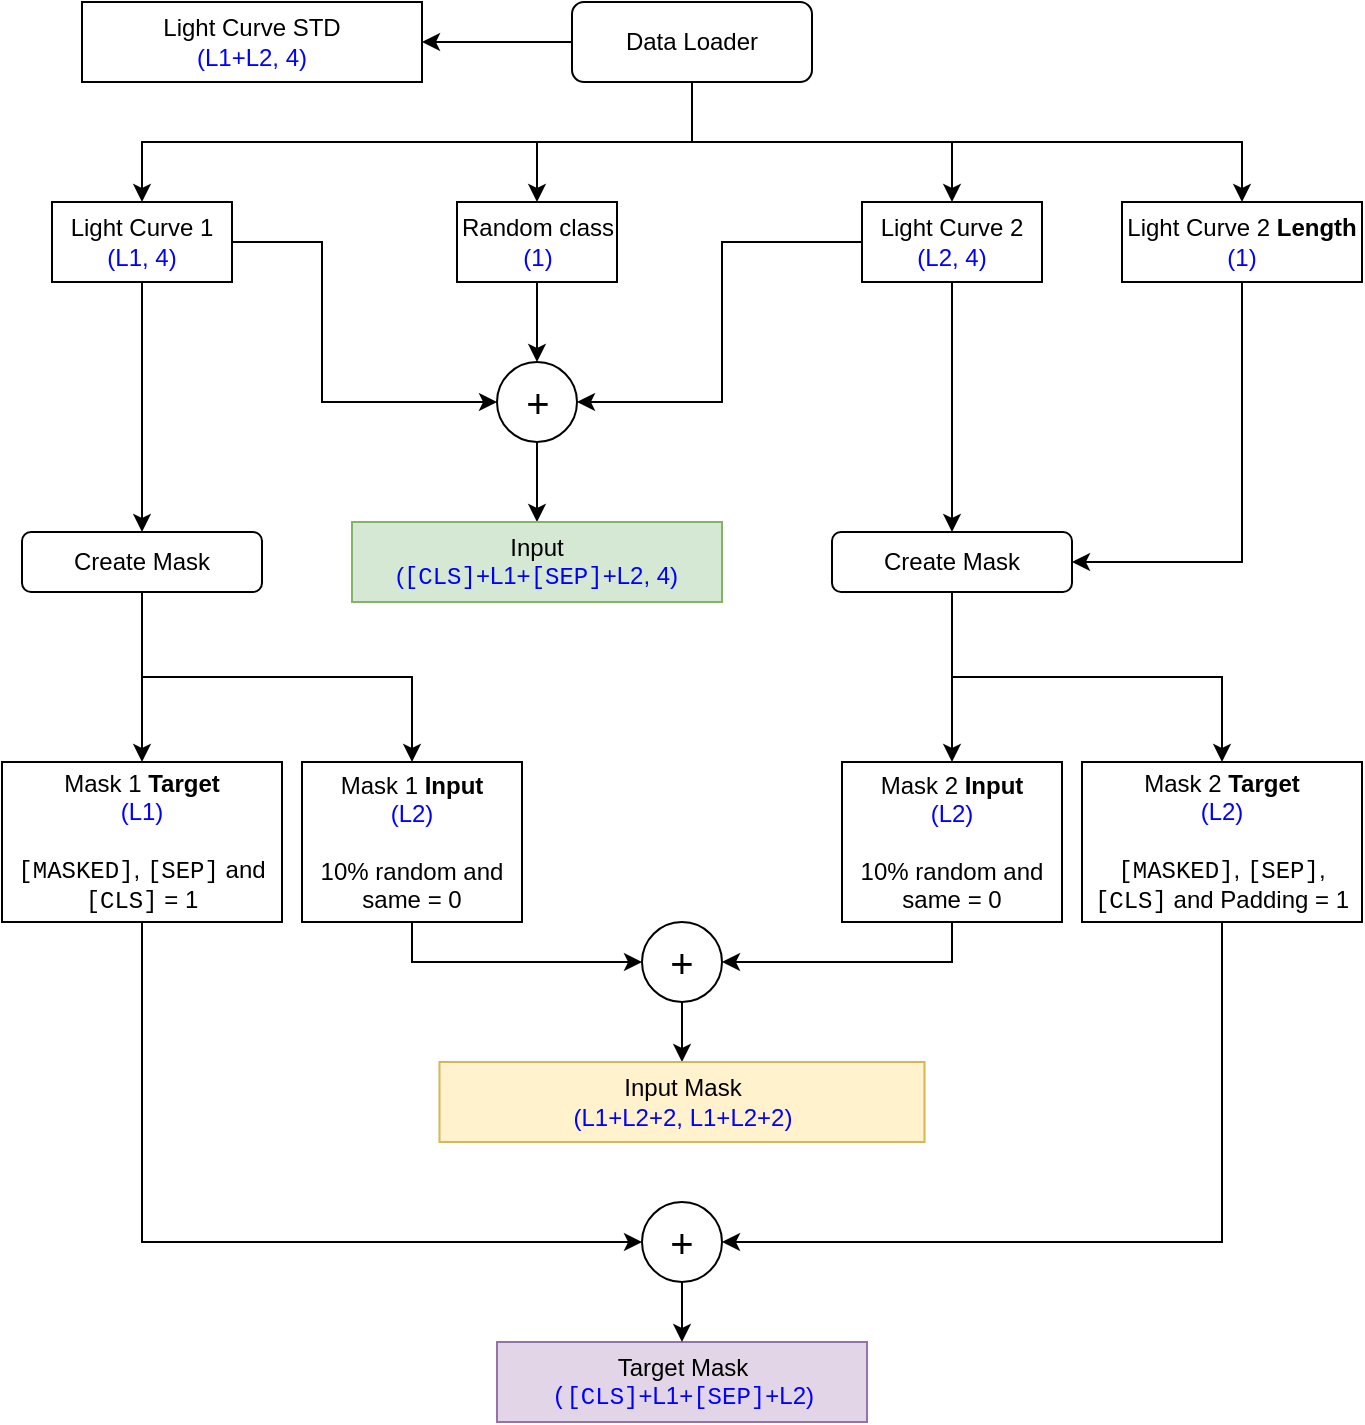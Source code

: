 <mxfile version="14.5.0" type="github">
  <diagram id="4k6kJ0686AJwTIFpVhbg" name="Page-1">
    <mxGraphModel dx="2849" dy="1086" grid="1" gridSize="10" guides="1" tooltips="1" connect="1" arrows="1" fold="1" page="1" pageScale="1" pageWidth="850" pageHeight="1100" math="0" shadow="0">
      <root>
        <mxCell id="0" />
        <mxCell id="1" parent="0" />
        <mxCell id="VuN07nRi7ItUdz3JEj3p-11" style="edgeStyle=orthogonalEdgeStyle;rounded=0;orthogonalLoop=1;jettySize=auto;html=1;exitX=0.5;exitY=1;exitDx=0;exitDy=0;entryX=0.5;entryY=0;entryDx=0;entryDy=0;" edge="1" parent="1" source="VuN07nRi7ItUdz3JEj3p-1" target="VuN07nRi7ItUdz3JEj3p-57">
          <mxGeometry relative="1" as="geometry">
            <mxPoint x="35" y="160" as="targetPoint" />
          </mxGeometry>
        </mxCell>
        <mxCell id="VuN07nRi7ItUdz3JEj3p-12" style="edgeStyle=orthogonalEdgeStyle;rounded=0;orthogonalLoop=1;jettySize=auto;html=1;exitX=0.5;exitY=1;exitDx=0;exitDy=0;" edge="1" parent="1" source="VuN07nRi7ItUdz3JEj3p-1" target="VuN07nRi7ItUdz3JEj3p-4">
          <mxGeometry relative="1" as="geometry" />
        </mxCell>
        <mxCell id="VuN07nRi7ItUdz3JEj3p-41" style="edgeStyle=orthogonalEdgeStyle;rounded=0;orthogonalLoop=1;jettySize=auto;html=1;exitX=0;exitY=0.5;exitDx=0;exitDy=0;entryX=1;entryY=0.5;entryDx=0;entryDy=0;" edge="1" parent="1" source="VuN07nRi7ItUdz3JEj3p-1" target="VuN07nRi7ItUdz3JEj3p-6">
          <mxGeometry relative="1" as="geometry" />
        </mxCell>
        <mxCell id="VuN07nRi7ItUdz3JEj3p-50" style="edgeStyle=orthogonalEdgeStyle;rounded=0;orthogonalLoop=1;jettySize=auto;html=1;exitX=0.5;exitY=1;exitDx=0;exitDy=0;entryX=0.5;entryY=0;entryDx=0;entryDy=0;" edge="1" parent="1" source="VuN07nRi7ItUdz3JEj3p-1" target="VuN07nRi7ItUdz3JEj3p-5">
          <mxGeometry relative="1" as="geometry" />
        </mxCell>
        <mxCell id="VuN07nRi7ItUdz3JEj3p-55" style="edgeStyle=orthogonalEdgeStyle;rounded=0;orthogonalLoop=1;jettySize=auto;html=1;exitX=0.5;exitY=1;exitDx=0;exitDy=0;entryX=0.5;entryY=0;entryDx=0;entryDy=0;" edge="1" parent="1" source="VuN07nRi7ItUdz3JEj3p-1" target="VuN07nRi7ItUdz3JEj3p-2">
          <mxGeometry relative="1" as="geometry" />
        </mxCell>
        <mxCell id="VuN07nRi7ItUdz3JEj3p-1" value="Data Loader" style="rounded=1;whiteSpace=wrap;html=1;" vertex="1" parent="1">
          <mxGeometry x="-115" y="60" width="120" height="40" as="geometry" />
        </mxCell>
        <mxCell id="VuN07nRi7ItUdz3JEj3p-46" style="edgeStyle=orthogonalEdgeStyle;rounded=0;orthogonalLoop=1;jettySize=auto;html=1;exitX=1;exitY=0.5;exitDx=0;exitDy=0;entryX=0;entryY=0.5;entryDx=0;entryDy=0;" edge="1" parent="1" source="VuN07nRi7ItUdz3JEj3p-2" target="VuN07nRi7ItUdz3JEj3p-42">
          <mxGeometry relative="1" as="geometry">
            <Array as="points">
              <mxPoint x="-240" y="180" />
              <mxPoint x="-240" y="260" />
            </Array>
          </mxGeometry>
        </mxCell>
        <mxCell id="VuN07nRi7ItUdz3JEj3p-60" style="edgeStyle=orthogonalEdgeStyle;rounded=0;orthogonalLoop=1;jettySize=auto;html=1;exitX=0.5;exitY=1;exitDx=0;exitDy=0;" edge="1" parent="1" source="VuN07nRi7ItUdz3JEj3p-2" target="VuN07nRi7ItUdz3JEj3p-22">
          <mxGeometry relative="1" as="geometry" />
        </mxCell>
        <mxCell id="VuN07nRi7ItUdz3JEj3p-2" value="&lt;div&gt;Light Curve 1&lt;br&gt;&lt;/div&gt;&lt;div&gt;&lt;font color=&quot;#0000FF&quot;&gt;(L1, 4)&lt;/font&gt;&lt;br&gt;&lt;/div&gt;" style="rounded=0;whiteSpace=wrap;html=1;" vertex="1" parent="1">
          <mxGeometry x="-375" y="160" width="90" height="40" as="geometry" />
        </mxCell>
        <mxCell id="VuN07nRi7ItUdz3JEj3p-47" style="edgeStyle=orthogonalEdgeStyle;rounded=0;orthogonalLoop=1;jettySize=auto;html=1;exitX=0;exitY=0.5;exitDx=0;exitDy=0;entryX=1;entryY=0.5;entryDx=0;entryDy=0;" edge="1" parent="1" source="VuN07nRi7ItUdz3JEj3p-57" target="VuN07nRi7ItUdz3JEj3p-42">
          <mxGeometry relative="1" as="geometry">
            <mxPoint x="-10" y="180" as="sourcePoint" />
            <Array as="points">
              <mxPoint x="-40" y="180" />
              <mxPoint x="-40" y="260" />
            </Array>
          </mxGeometry>
        </mxCell>
        <mxCell id="VuN07nRi7ItUdz3JEj3p-61" style="edgeStyle=orthogonalEdgeStyle;rounded=0;orthogonalLoop=1;jettySize=auto;html=1;exitX=0.5;exitY=1;exitDx=0;exitDy=0;entryX=1;entryY=0.5;entryDx=0;entryDy=0;" edge="1" parent="1" source="VuN07nRi7ItUdz3JEj3p-4" target="VuN07nRi7ItUdz3JEj3p-18">
          <mxGeometry relative="1" as="geometry" />
        </mxCell>
        <mxCell id="VuN07nRi7ItUdz3JEj3p-4" value="&lt;div&gt;Light Curve 2 &lt;b&gt;Length&lt;/b&gt;&lt;/div&gt;&lt;div&gt;&lt;font color=&quot;#0000FF&quot;&gt;(1)&lt;/font&gt;&lt;br&gt;&lt;/div&gt;" style="rounded=0;whiteSpace=wrap;html=1;" vertex="1" parent="1">
          <mxGeometry x="160" y="160" width="120" height="40" as="geometry" />
        </mxCell>
        <mxCell id="VuN07nRi7ItUdz3JEj3p-51" style="edgeStyle=orthogonalEdgeStyle;rounded=0;orthogonalLoop=1;jettySize=auto;html=1;exitX=0.5;exitY=1;exitDx=0;exitDy=0;entryX=0.5;entryY=0;entryDx=0;entryDy=0;" edge="1" parent="1" source="VuN07nRi7ItUdz3JEj3p-5" target="VuN07nRi7ItUdz3JEj3p-42">
          <mxGeometry relative="1" as="geometry" />
        </mxCell>
        <mxCell id="VuN07nRi7ItUdz3JEj3p-6" value="&lt;div&gt;Light Curve STD&lt;/div&gt;&lt;div&gt;&lt;font color=&quot;#0000FF&quot;&gt;(L1+L2, 4)&lt;/font&gt;&lt;br&gt;&lt;/div&gt;" style="rounded=0;whiteSpace=wrap;html=1;" vertex="1" parent="1">
          <mxGeometry x="-360" y="60" width="170" height="40" as="geometry" />
        </mxCell>
        <mxCell id="VuN07nRi7ItUdz3JEj3p-62" style="edgeStyle=orthogonalEdgeStyle;rounded=0;orthogonalLoop=1;jettySize=auto;html=1;exitX=0.5;exitY=1;exitDx=0;exitDy=0;entryX=0.5;entryY=0;entryDx=0;entryDy=0;" edge="1" parent="1" source="VuN07nRi7ItUdz3JEj3p-18" target="VuN07nRi7ItUdz3JEj3p-35">
          <mxGeometry relative="1" as="geometry" />
        </mxCell>
        <mxCell id="VuN07nRi7ItUdz3JEj3p-64" style="edgeStyle=orthogonalEdgeStyle;rounded=0;orthogonalLoop=1;jettySize=auto;html=1;exitX=0.5;exitY=1;exitDx=0;exitDy=0;entryX=0.5;entryY=0;entryDx=0;entryDy=0;" edge="1" parent="1" source="VuN07nRi7ItUdz3JEj3p-18" target="VuN07nRi7ItUdz3JEj3p-34">
          <mxGeometry relative="1" as="geometry" />
        </mxCell>
        <mxCell id="VuN07nRi7ItUdz3JEj3p-18" value="Create Mask" style="rounded=1;whiteSpace=wrap;html=1;" vertex="1" parent="1">
          <mxGeometry x="15" y="325" width="120" height="30" as="geometry" />
        </mxCell>
        <mxCell id="VuN07nRi7ItUdz3JEj3p-28" style="edgeStyle=orthogonalEdgeStyle;rounded=0;orthogonalLoop=1;jettySize=auto;html=1;exitX=0.5;exitY=1;exitDx=0;exitDy=0;entryX=0.5;entryY=0;entryDx=0;entryDy=0;" edge="1" parent="1" source="VuN07nRi7ItUdz3JEj3p-22" target="VuN07nRi7ItUdz3JEj3p-26">
          <mxGeometry relative="1" as="geometry" />
        </mxCell>
        <mxCell id="VuN07nRi7ItUdz3JEj3p-29" style="edgeStyle=orthogonalEdgeStyle;rounded=0;orthogonalLoop=1;jettySize=auto;html=1;exitX=0.5;exitY=1;exitDx=0;exitDy=0;entryX=0.5;entryY=0;entryDx=0;entryDy=0;" edge="1" parent="1" source="VuN07nRi7ItUdz3JEj3p-22" target="VuN07nRi7ItUdz3JEj3p-27">
          <mxGeometry relative="1" as="geometry" />
        </mxCell>
        <mxCell id="VuN07nRi7ItUdz3JEj3p-22" value="Create Mask" style="rounded=1;whiteSpace=wrap;html=1;" vertex="1" parent="1">
          <mxGeometry x="-390" y="325" width="120" height="30" as="geometry" />
        </mxCell>
        <mxCell id="VuN07nRi7ItUdz3JEj3p-75" style="edgeStyle=orthogonalEdgeStyle;rounded=0;orthogonalLoop=1;jettySize=auto;html=1;exitX=0.5;exitY=1;exitDx=0;exitDy=0;entryX=0;entryY=0.5;entryDx=0;entryDy=0;" edge="1" parent="1" source="VuN07nRi7ItUdz3JEj3p-26" target="VuN07nRi7ItUdz3JEj3p-74">
          <mxGeometry relative="1" as="geometry" />
        </mxCell>
        <mxCell id="VuN07nRi7ItUdz3JEj3p-26" value="&lt;div&gt;Mask 1 &lt;b&gt;Target&lt;/b&gt;&lt;br&gt;&lt;/div&gt;&lt;div&gt;&lt;font color=&quot;#0000FF&quot;&gt;(L1)&lt;/font&gt;&lt;/div&gt;&lt;div&gt;&lt;br&gt;&lt;/div&gt;&lt;div&gt;&lt;font face=&quot;Courier New&quot;&gt;[MASKED]&lt;/font&gt;, &lt;font face=&quot;Courier New&quot;&gt;[SEP]&lt;/font&gt; and &lt;font face=&quot;Courier New&quot;&gt;[CLS]&lt;/font&gt; = 1&lt;br&gt;&lt;/div&gt;" style="rounded=0;whiteSpace=wrap;html=1;" vertex="1" parent="1">
          <mxGeometry x="-400" y="440" width="140" height="80" as="geometry" />
        </mxCell>
        <mxCell id="VuN07nRi7ItUdz3JEj3p-66" style="edgeStyle=orthogonalEdgeStyle;rounded=0;orthogonalLoop=1;jettySize=auto;html=1;exitX=0.5;exitY=1;exitDx=0;exitDy=0;entryX=0;entryY=0.5;entryDx=0;entryDy=0;" edge="1" parent="1" source="VuN07nRi7ItUdz3JEj3p-27" target="VuN07nRi7ItUdz3JEj3p-65">
          <mxGeometry relative="1" as="geometry" />
        </mxCell>
        <mxCell id="VuN07nRi7ItUdz3JEj3p-27" value="&lt;div&gt;Mask 1 &lt;b&gt;Input&lt;/b&gt;&lt;br&gt;&lt;/div&gt;&lt;div&gt;&lt;font color=&quot;#0000FF&quot;&gt;(L2)&lt;/font&gt;&lt;br&gt;&lt;/div&gt;&lt;div&gt;&lt;br&gt;&lt;/div&gt;&lt;div&gt;10% random and same = 0&lt;br&gt;&lt;/div&gt;" style="rounded=0;whiteSpace=wrap;html=1;" vertex="1" parent="1">
          <mxGeometry x="-250" y="440" width="110" height="80" as="geometry" />
        </mxCell>
        <mxCell id="VuN07nRi7ItUdz3JEj3p-76" style="edgeStyle=orthogonalEdgeStyle;rounded=0;orthogonalLoop=1;jettySize=auto;html=1;exitX=0.5;exitY=1;exitDx=0;exitDy=0;entryX=1;entryY=0.5;entryDx=0;entryDy=0;" edge="1" parent="1" source="VuN07nRi7ItUdz3JEj3p-34" target="VuN07nRi7ItUdz3JEj3p-74">
          <mxGeometry relative="1" as="geometry" />
        </mxCell>
        <mxCell id="VuN07nRi7ItUdz3JEj3p-34" value="&lt;div&gt;Mask 2 &lt;b&gt;Target&lt;/b&gt;&lt;br&gt;&lt;/div&gt;&lt;div&gt;&lt;font color=&quot;#0000FF&quot;&gt;(L2)&lt;/font&gt;&lt;/div&gt;&lt;div&gt;&lt;br&gt;&lt;/div&gt;&lt;div&gt;&lt;font face=&quot;Courier New&quot;&gt;[MASKED]&lt;/font&gt;, &lt;font face=&quot;Courier New&quot;&gt;[SEP]&lt;/font&gt;, &lt;font face=&quot;Courier New&quot;&gt;[CLS]&lt;/font&gt; and Padding = 1 &lt;br&gt;&lt;/div&gt;" style="rounded=0;whiteSpace=wrap;html=1;" vertex="1" parent="1">
          <mxGeometry x="140" y="440" width="140" height="80" as="geometry" />
        </mxCell>
        <mxCell id="VuN07nRi7ItUdz3JEj3p-67" style="edgeStyle=orthogonalEdgeStyle;rounded=0;orthogonalLoop=1;jettySize=auto;html=1;exitX=0.5;exitY=1;exitDx=0;exitDy=0;entryX=1;entryY=0.5;entryDx=0;entryDy=0;" edge="1" parent="1" source="VuN07nRi7ItUdz3JEj3p-35" target="VuN07nRi7ItUdz3JEj3p-65">
          <mxGeometry relative="1" as="geometry" />
        </mxCell>
        <mxCell id="VuN07nRi7ItUdz3JEj3p-35" value="&lt;div&gt;Mask 2 &lt;b&gt;Input&lt;/b&gt;&lt;br&gt;&lt;/div&gt;&lt;div&gt;&lt;font color=&quot;#0000FF&quot;&gt;(L2)&lt;/font&gt;&lt;br&gt;&lt;/div&gt;&lt;div&gt;&lt;br&gt;&lt;/div&gt;&lt;div&gt;10% random and same = 0&lt;br&gt;&lt;/div&gt;" style="rounded=0;whiteSpace=wrap;html=1;" vertex="1" parent="1">
          <mxGeometry x="20" y="440" width="110" height="80" as="geometry" />
        </mxCell>
        <mxCell id="VuN07nRi7ItUdz3JEj3p-52" style="edgeStyle=orthogonalEdgeStyle;rounded=0;orthogonalLoop=1;jettySize=auto;html=1;exitX=0.5;exitY=1;exitDx=0;exitDy=0;entryX=0.5;entryY=0;entryDx=0;entryDy=0;" edge="1" parent="1" source="VuN07nRi7ItUdz3JEj3p-42" target="VuN07nRi7ItUdz3JEj3p-48">
          <mxGeometry relative="1" as="geometry" />
        </mxCell>
        <mxCell id="VuN07nRi7ItUdz3JEj3p-42" value="&lt;font style=&quot;font-size: 20px&quot;&gt;+&lt;/font&gt;" style="ellipse;whiteSpace=wrap;html=1;aspect=fixed;" vertex="1" parent="1">
          <mxGeometry x="-152.5" y="240" width="40" height="40" as="geometry" />
        </mxCell>
        <mxCell id="VuN07nRi7ItUdz3JEj3p-48" value="&lt;div&gt;Input&lt;br&gt;&lt;/div&gt;&lt;div&gt;&lt;font color=&quot;#0000FF&quot;&gt;(&lt;font face=&quot;Courier New&quot;&gt;[CLS]&lt;/font&gt;+L1+&lt;font face=&quot;Courier New&quot;&gt;[SEP]&lt;/font&gt;+&lt;/font&gt;&lt;font color=&quot;#0000FF&quot;&gt;L2, 4)&lt;/font&gt;&lt;br&gt;&lt;/div&gt;" style="rounded=0;whiteSpace=wrap;html=1;fillColor=#d5e8d4;strokeColor=#82b366;" vertex="1" parent="1">
          <mxGeometry x="-225" y="320" width="185" height="40" as="geometry" />
        </mxCell>
        <mxCell id="VuN07nRi7ItUdz3JEj3p-5" value="&lt;div&gt;Random class&lt;/div&gt;&lt;div&gt;&lt;font color=&quot;#0000FF&quot;&gt;(1)&lt;/font&gt;&lt;br&gt;&lt;/div&gt;" style="rounded=0;whiteSpace=wrap;html=1;" vertex="1" parent="1">
          <mxGeometry x="-172.5" y="160" width="80" height="40" as="geometry" />
        </mxCell>
        <mxCell id="VuN07nRi7ItUdz3JEj3p-58" style="edgeStyle=orthogonalEdgeStyle;rounded=0;orthogonalLoop=1;jettySize=auto;html=1;exitX=0.5;exitY=1;exitDx=0;exitDy=0;entryX=0.5;entryY=0;entryDx=0;entryDy=0;" edge="1" parent="1" source="VuN07nRi7ItUdz3JEj3p-57" target="VuN07nRi7ItUdz3JEj3p-18">
          <mxGeometry relative="1" as="geometry" />
        </mxCell>
        <mxCell id="VuN07nRi7ItUdz3JEj3p-57" value="&lt;div&gt;Light Curve 2&lt;br&gt;&lt;/div&gt;&lt;div&gt;&lt;font color=&quot;#0000FF&quot;&gt;(L2, 4)&lt;/font&gt;&lt;br&gt;&lt;/div&gt;" style="rounded=0;whiteSpace=wrap;html=1;" vertex="1" parent="1">
          <mxGeometry x="30" y="160" width="90" height="40" as="geometry" />
        </mxCell>
        <mxCell id="VuN07nRi7ItUdz3JEj3p-71" style="edgeStyle=orthogonalEdgeStyle;rounded=0;orthogonalLoop=1;jettySize=auto;html=1;exitX=0.5;exitY=1;exitDx=0;exitDy=0;entryX=0.5;entryY=0;entryDx=0;entryDy=0;" edge="1" parent="1" source="VuN07nRi7ItUdz3JEj3p-65" target="VuN07nRi7ItUdz3JEj3p-69">
          <mxGeometry relative="1" as="geometry" />
        </mxCell>
        <mxCell id="VuN07nRi7ItUdz3JEj3p-65" value="&lt;font style=&quot;font-size: 20px&quot;&gt;+&lt;/font&gt;" style="ellipse;whiteSpace=wrap;html=1;aspect=fixed;" vertex="1" parent="1">
          <mxGeometry x="-80" y="520" width="40" height="40" as="geometry" />
        </mxCell>
        <mxCell id="VuN07nRi7ItUdz3JEj3p-69" value="&lt;div&gt;Input Mask&lt;br&gt;&lt;/div&gt;&lt;div&gt;&lt;font color=&quot;#0000FF&quot;&gt;(L1+&lt;/font&gt;&lt;font color=&quot;#0000FF&quot;&gt;L2+2, L&lt;/font&gt;&lt;font color=&quot;#0000FF&quot;&gt;&lt;font color=&quot;#0000FF&quot;&gt;1+&lt;/font&gt;&lt;font color=&quot;#0000FF&quot;&gt;L2+2&lt;/font&gt;)&lt;/font&gt;&lt;br&gt;&lt;/div&gt;" style="rounded=0;whiteSpace=wrap;html=1;fillColor=#fff2cc;strokeColor=#d6b656;" vertex="1" parent="1">
          <mxGeometry x="-181.25" y="590" width="242.5" height="40" as="geometry" />
        </mxCell>
        <mxCell id="VuN07nRi7ItUdz3JEj3p-73" value="&lt;div&gt;Target Mask&lt;br&gt;&lt;/div&gt;&lt;div&gt;&lt;font color=&quot;#0000FF&quot;&gt;&lt;font face=&quot;Courier New&quot;&gt;([CLS]&lt;/font&gt;+L1+&lt;font face=&quot;Courier New&quot;&gt;[SEP]&lt;/font&gt;+&lt;/font&gt;&lt;font color=&quot;#0000FF&quot;&gt;L2)&lt;/font&gt;&lt;/div&gt;" style="rounded=0;whiteSpace=wrap;html=1;fillColor=#e1d5e7;strokeColor=#9673a6;" vertex="1" parent="1">
          <mxGeometry x="-152.5" y="730" width="185" height="40" as="geometry" />
        </mxCell>
        <mxCell id="VuN07nRi7ItUdz3JEj3p-78" style="edgeStyle=orthogonalEdgeStyle;rounded=0;orthogonalLoop=1;jettySize=auto;html=1;exitX=0.5;exitY=1;exitDx=0;exitDy=0;" edge="1" parent="1" source="VuN07nRi7ItUdz3JEj3p-74" target="VuN07nRi7ItUdz3JEj3p-73">
          <mxGeometry relative="1" as="geometry" />
        </mxCell>
        <mxCell id="VuN07nRi7ItUdz3JEj3p-74" value="&lt;font style=&quot;font-size: 20px&quot;&gt;+&lt;/font&gt;" style="ellipse;whiteSpace=wrap;html=1;aspect=fixed;" vertex="1" parent="1">
          <mxGeometry x="-80" y="660" width="40" height="40" as="geometry" />
        </mxCell>
      </root>
    </mxGraphModel>
  </diagram>
</mxfile>
